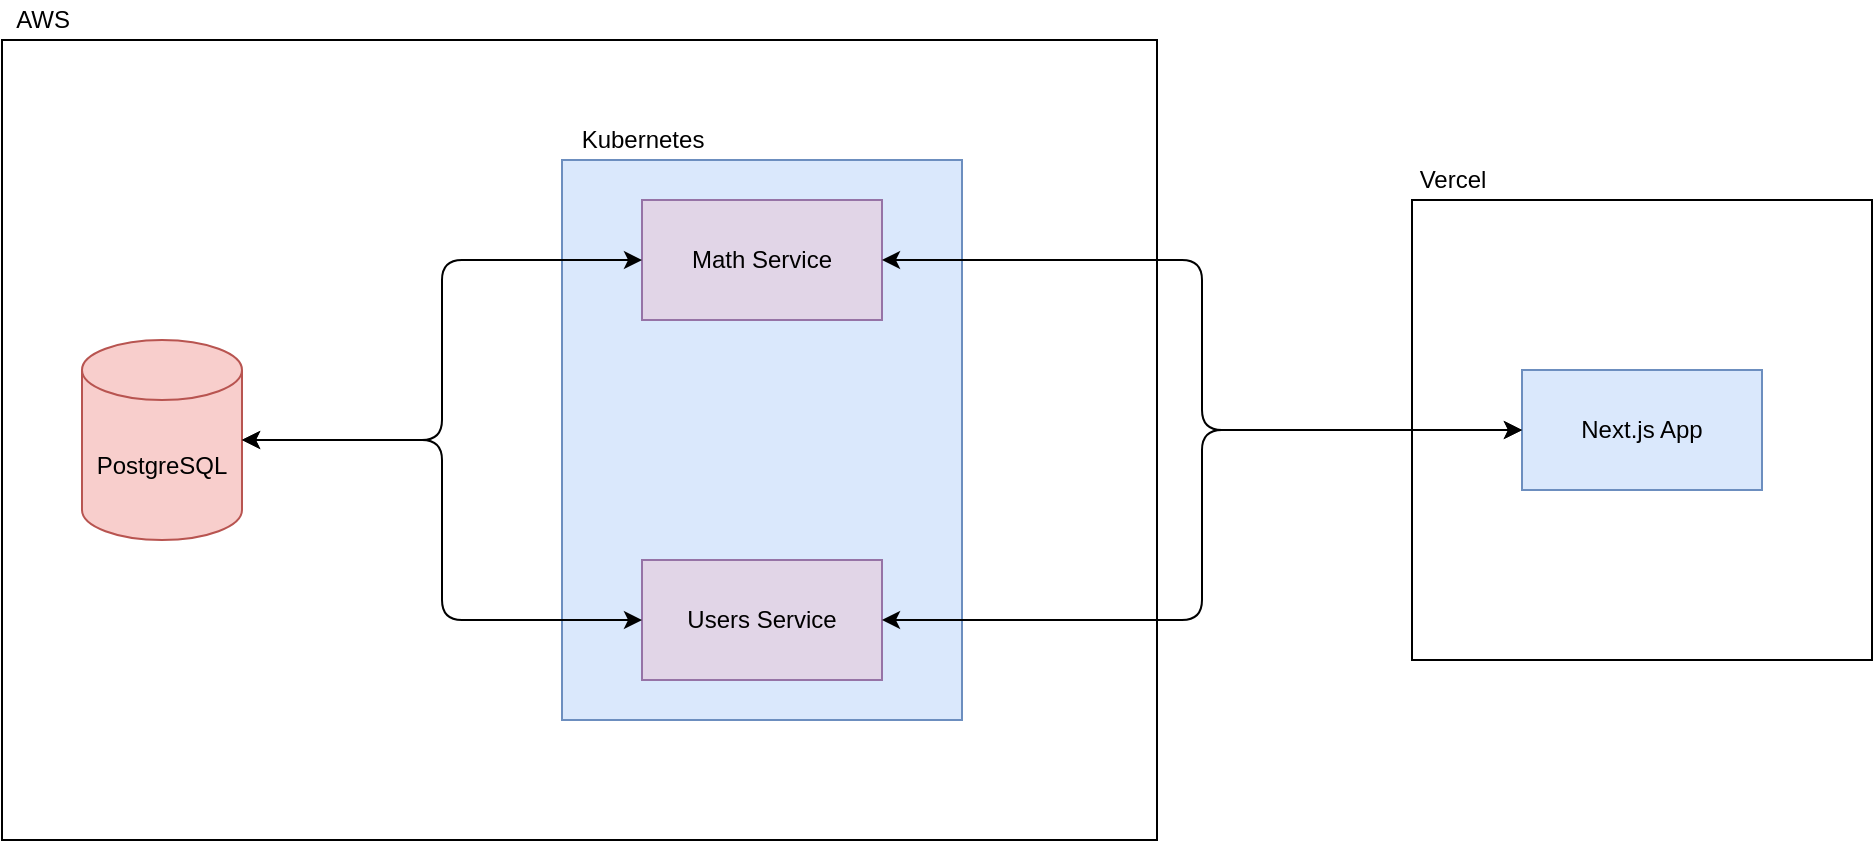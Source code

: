 <mxfile version="14.8.4" type="github">
  <diagram id="FX8YkvNvsNF3Q7GiBvTK" name="Page-1">
    <mxGraphModel dx="2111" dy="1891" grid="1" gridSize="10" guides="1" tooltips="1" connect="1" arrows="1" fold="1" page="1" pageScale="1" pageWidth="850" pageHeight="1100" math="0" shadow="0">
      <root>
        <mxCell id="0" />
        <mxCell id="1" parent="0" />
        <mxCell id="sjN9OAb0kWUUGE4NAg7y-8" value="" style="rounded=0;whiteSpace=wrap;html=1;fillColor=none;" vertex="1" parent="1">
          <mxGeometry x="-510" y="-170" width="577.5" height="400" as="geometry" />
        </mxCell>
        <mxCell id="sjN9OAb0kWUUGE4NAg7y-15" value="" style="rounded=0;whiteSpace=wrap;html=1;fillColor=#dae8fc;strokeColor=#6c8ebf;" vertex="1" parent="1">
          <mxGeometry x="-230" y="-110" width="200" height="280" as="geometry" />
        </mxCell>
        <mxCell id="sjN9OAb0kWUUGE4NAg7y-3" value="" style="whiteSpace=wrap;html=1;aspect=fixed;fillColor=none;" vertex="1" parent="1">
          <mxGeometry x="195" y="-90" width="230" height="230" as="geometry" />
        </mxCell>
        <mxCell id="CtwU71RQrNKwthgOh2QC-1" value="Next.js App" style="rounded=0;whiteSpace=wrap;html=1;fillColor=#dae8fc;strokeColor=#6c8ebf;" parent="1" vertex="1">
          <mxGeometry x="250" y="-5" width="120" height="60" as="geometry" />
        </mxCell>
        <mxCell id="CtwU71RQrNKwthgOh2QC-2" value="Users Service" style="rounded=0;whiteSpace=wrap;html=1;fillColor=#e1d5e7;strokeColor=#9673a6;" parent="1" vertex="1">
          <mxGeometry x="-190" y="90" width="120" height="60" as="geometry" />
        </mxCell>
        <mxCell id="CtwU71RQrNKwthgOh2QC-3" value="Math Service" style="rounded=0;whiteSpace=wrap;html=1;fillColor=#e1d5e7;strokeColor=#9673a6;" parent="1" vertex="1">
          <mxGeometry x="-190" y="-90" width="120" height="60" as="geometry" />
        </mxCell>
        <mxCell id="sjN9OAb0kWUUGE4NAg7y-2" value="AWS" style="text;html=1;align=center;verticalAlign=middle;resizable=0;points=[];autosize=1;strokeColor=none;" vertex="1" parent="1">
          <mxGeometry x="-510" y="-190" width="40" height="20" as="geometry" />
        </mxCell>
        <mxCell id="sjN9OAb0kWUUGE4NAg7y-4" value="Vercel" style="text;html=1;align=center;verticalAlign=middle;resizable=0;points=[];autosize=1;strokeColor=none;" vertex="1" parent="1">
          <mxGeometry x="190" y="-110" width="50" height="20" as="geometry" />
        </mxCell>
        <mxCell id="sjN9OAb0kWUUGE4NAg7y-5" value="" style="endArrow=classic;startArrow=classic;html=1;entryX=0;entryY=0.5;entryDx=0;entryDy=0;exitX=1;exitY=0.5;exitDx=0;exitDy=0;edgeStyle=orthogonalEdgeStyle;" edge="1" parent="1" source="CtwU71RQrNKwthgOh2QC-3" target="CtwU71RQrNKwthgOh2QC-1">
          <mxGeometry width="50" height="50" relative="1" as="geometry">
            <mxPoint x="130" y="100" as="sourcePoint" />
            <mxPoint x="320" y="20" as="targetPoint" />
          </mxGeometry>
        </mxCell>
        <mxCell id="sjN9OAb0kWUUGE4NAg7y-7" value="" style="endArrow=classic;startArrow=classic;html=1;entryX=0;entryY=0.5;entryDx=0;entryDy=0;exitX=1;exitY=0.5;exitDx=0;exitDy=0;edgeStyle=orthogonalEdgeStyle;" edge="1" parent="1" source="CtwU71RQrNKwthgOh2QC-2" target="CtwU71RQrNKwthgOh2QC-1">
          <mxGeometry width="50" height="50" relative="1" as="geometry">
            <mxPoint x="-20" y="-10" as="sourcePoint" />
            <mxPoint x="440" y="40" as="targetPoint" />
          </mxGeometry>
        </mxCell>
        <mxCell id="sjN9OAb0kWUUGE4NAg7y-9" value="PostgreSQL" style="shape=cylinder3;whiteSpace=wrap;html=1;boundedLbl=1;backgroundOutline=1;size=15;fillColor=#f8cecc;strokeColor=#b85450;" vertex="1" parent="1">
          <mxGeometry x="-470" y="-20" width="80" height="100" as="geometry" />
        </mxCell>
        <mxCell id="sjN9OAb0kWUUGE4NAg7y-11" value="" style="endArrow=classic;startArrow=classic;html=1;exitX=1;exitY=0.5;exitDx=0;exitDy=0;edgeStyle=orthogonalEdgeStyle;exitPerimeter=0;entryX=0;entryY=0.5;entryDx=0;entryDy=0;" edge="1" parent="1" source="sjN9OAb0kWUUGE4NAg7y-9" target="CtwU71RQrNKwthgOh2QC-3">
          <mxGeometry width="50" height="50" relative="1" as="geometry">
            <mxPoint x="-240" as="sourcePoint" />
            <mxPoint x="-150" y="-20" as="targetPoint" />
          </mxGeometry>
        </mxCell>
        <mxCell id="sjN9OAb0kWUUGE4NAg7y-12" value="" style="endArrow=classic;startArrow=classic;html=1;exitX=1;exitY=0.5;exitDx=0;exitDy=0;edgeStyle=orthogonalEdgeStyle;exitPerimeter=0;entryX=0;entryY=0.5;entryDx=0;entryDy=0;" edge="1" parent="1" source="sjN9OAb0kWUUGE4NAg7y-9" target="CtwU71RQrNKwthgOh2QC-2">
          <mxGeometry width="50" height="50" relative="1" as="geometry">
            <mxPoint x="-240" y="40" as="sourcePoint" />
            <mxPoint x="-140" y="-10" as="targetPoint" />
          </mxGeometry>
        </mxCell>
        <mxCell id="sjN9OAb0kWUUGE4NAg7y-16" value="Kubernetes" style="text;html=1;align=center;verticalAlign=middle;resizable=0;points=[];autosize=1;strokeColor=none;" vertex="1" parent="1">
          <mxGeometry x="-230" y="-130" width="80" height="20" as="geometry" />
        </mxCell>
      </root>
    </mxGraphModel>
  </diagram>
</mxfile>
